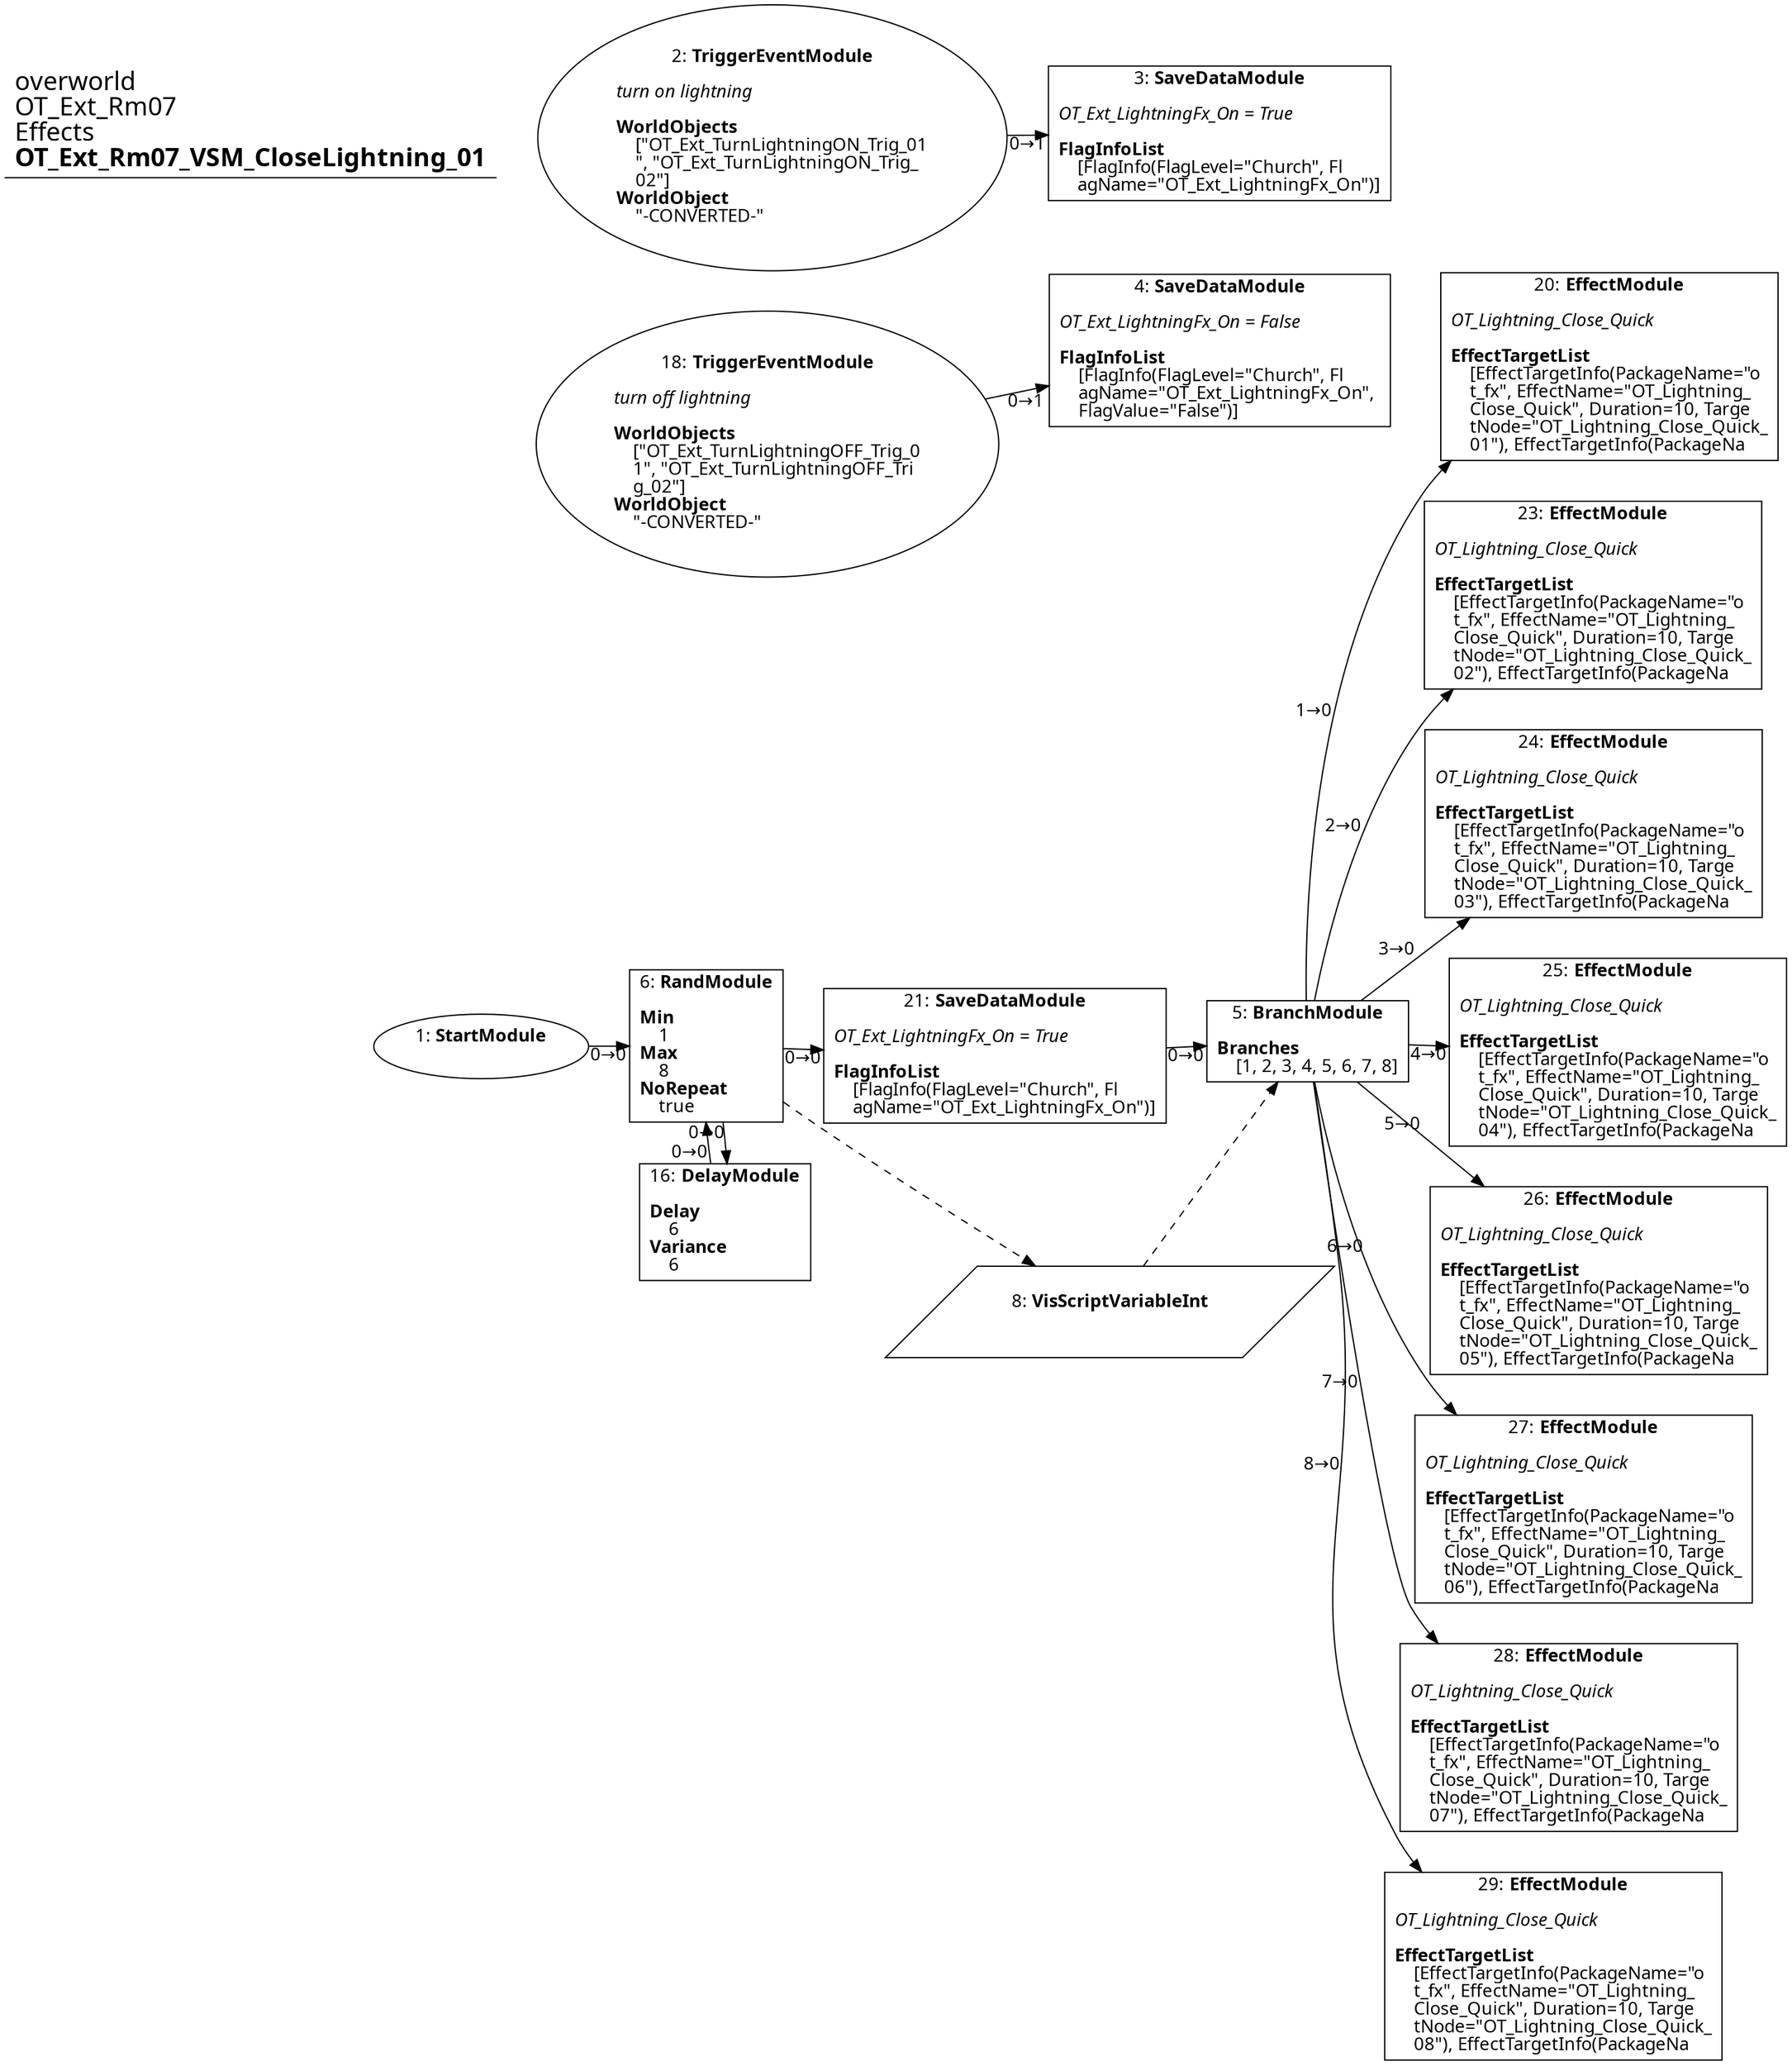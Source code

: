 digraph {
    layout = fdp;
    overlap = prism;
    sep = "+16";
    splines = spline;

    node [ shape = box ];

    graph [ fontname = "Segoe UI" ];
    node [ fontname = "Segoe UI" ];
    edge [ fontname = "Segoe UI" ];

    1 [ label = <1: <b>StartModule</b><br/><br/>> ];
    1 [ shape = oval ]
    1 [ pos = "0.013,-0.666!" ];
    1 -> 6 [ label = "0→0" ];

    2 [ label = <2: <b>TriggerEventModule</b><br/><br/><i>turn on lightning<br align="left"/></i><br align="left"/><b>WorldObjects</b><br align="left"/>    [&quot;OT_Ext_TurnLightningON_Trig_01<br align="left"/>    &quot;, &quot;OT_Ext_TurnLightningON_Trig_<br align="left"/>    02&quot;]<br align="left"/><b>WorldObject</b><br align="left"/>    &quot;-CONVERTED-&quot;<br align="left"/>> ];
    2 [ shape = oval ]
    2 [ pos = "0.21700001,0.252!" ];
    2 -> 3 [ label = "0→1" ];

    3 [ label = <3: <b>SaveDataModule</b><br/><br/><i>OT_Ext_LightningFx_On = True<br align="left"/></i><br align="left"/><b>FlagInfoList</b><br align="left"/>    [FlagInfo(FlagLevel=&quot;Church&quot;, Fl<br align="left"/>    agName=&quot;OT_Ext_LightningFx_On&quot;)]<br align="left"/>> ];
    3 [ pos = "0.528,0.275!" ];

    4 [ label = <4: <b>SaveDataModule</b><br/><br/><i>OT_Ext_LightningFx_On = False<br align="left"/></i><br align="left"/><b>FlagInfoList</b><br align="left"/>    [FlagInfo(FlagLevel=&quot;Church&quot;, Fl<br align="left"/>    agName=&quot;OT_Ext_LightningFx_On&quot;, <br align="left"/>    FlagValue=&quot;False&quot;)]<br align="left"/>> ];
    4 [ pos = "0.531,0.046000004!" ];

    5 [ label = <5: <b>BranchModule</b><br/><br/><b>Branches</b><br align="left"/>    [1, 2, 3, 4, 5, 6, 7, 8]<br align="left"/>> ];
    5 [ pos = "0.652,-0.666!" ];
    5 -> 20 [ label = "1→0" ];
    5 -> 23 [ label = "2→0" ];
    5 -> 24 [ label = "3→0" ];
    5 -> 25 [ label = "4→0" ];
    5 -> 26 [ label = "5→0" ];
    5 -> 27 [ label = "6→0" ];
    5 -> 28 [ label = "7→0" ];
    5 -> 29 [ label = "8→0" ];
    8 -> 5 [ style = dashed ];

    6 [ label = <6: <b>RandModule</b><br/><br/><b>Min</b><br align="left"/>    1<br align="left"/><b>Max</b><br align="left"/>    8<br align="left"/><b>NoRepeat</b><br align="left"/>    true<br align="left"/>> ];
    6 [ pos = "0.20600002,-0.666!" ];
    6 -> 16 [ label = "0→0" ];
    6 -> 21 [ label = "0→0" ];
    6 -> 8 [ style = dashed ];

    8 [ label = <8: <b>VisScriptVariableInt</b><br/><br/>> ];
    8 [ shape = parallelogram ]
    8 [ pos = "0.467,-0.878!" ];

    16 [ label = <16: <b>DelayModule</b><br/><br/><b>Delay</b><br align="left"/>    6<br align="left"/><b>Variance</b><br align="left"/>    6<br align="left"/>> ];
    16 [ pos = "0.23600002,-0.82900006!" ];
    16 -> 6 [ label = "0→0" ];

    18 [ label = <18: <b>TriggerEventModule</b><br/><br/><i>turn off lightning<br align="left"/></i><br align="left"/><b>WorldObjects</b><br align="left"/>    [&quot;OT_Ext_TurnLightningOFF_Trig_0<br align="left"/>    1&quot;, &quot;OT_Ext_TurnLightningOFF_Tri<br align="left"/>    g_02&quot;]<br align="left"/><b>WorldObject</b><br align="left"/>    &quot;-CONVERTED-&quot;<br align="left"/>> ];
    18 [ shape = oval ]
    18 [ pos = "0.22100002,0.023000002!" ];
    18 -> 4 [ label = "0→1" ];

    20 [ label = <20: <b>EffectModule</b><br/><br/><i>OT_Lightning_Close_Quick<br align="left"/></i><br align="left"/><b>EffectTargetList</b><br align="left"/>    [EffectTargetInfo(PackageName=&quot;o<br align="left"/>    t_fx&quot;, EffectName=&quot;OT_Lightning_<br align="left"/>    Close_Quick&quot;, Duration=10, Targe<br align="left"/>    tNode=&quot;OT_Lightning_Close_Quick_<br align="left"/>    01&quot;), EffectTargetInfo(PackageNa<br align="left"/>> ];
    20 [ pos = "1.0120001,-0.30400002!" ];

    21 [ label = <21: <b>SaveDataModule</b><br/><br/><i>OT_Ext_LightningFx_On = True<br align="left"/></i><br align="left"/><b>FlagInfoList</b><br align="left"/>    [FlagInfo(FlagLevel=&quot;Church&quot;, Fl<br align="left"/>    agName=&quot;OT_Ext_LightningFx_On&quot;)]<br align="left"/>> ];
    21 [ pos = "0.43300003,-0.666!" ];
    21 -> 5 [ label = "0→0" ];

    23 [ label = <23: <b>EffectModule</b><br/><br/><i>OT_Lightning_Close_Quick<br align="left"/></i><br align="left"/><b>EffectTargetList</b><br align="left"/>    [EffectTargetInfo(PackageName=&quot;o<br align="left"/>    t_fx&quot;, EffectName=&quot;OT_Lightning_<br align="left"/>    Close_Quick&quot;, Duration=10, Targe<br align="left"/>    tNode=&quot;OT_Lightning_Close_Quick_<br align="left"/>    02&quot;), EffectTargetInfo(PackageNa<br align="left"/>> ];
    23 [ pos = "1.011,-0.43300003!" ];

    24 [ label = <24: <b>EffectModule</b><br/><br/><i>OT_Lightning_Close_Quick<br align="left"/></i><br align="left"/><b>EffectTargetList</b><br align="left"/>    [EffectTargetInfo(PackageName=&quot;o<br align="left"/>    t_fx&quot;, EffectName=&quot;OT_Lightning_<br align="left"/>    Close_Quick&quot;, Duration=10, Targe<br align="left"/>    tNode=&quot;OT_Lightning_Close_Quick_<br align="left"/>    03&quot;), EffectTargetInfo(PackageNa<br align="left"/>> ];
    24 [ pos = "1.011,-0.564!" ];

    25 [ label = <25: <b>EffectModule</b><br/><br/><i>OT_Lightning_Close_Quick<br align="left"/></i><br align="left"/><b>EffectTargetList</b><br align="left"/>    [EffectTargetInfo(PackageName=&quot;o<br align="left"/>    t_fx&quot;, EffectName=&quot;OT_Lightning_<br align="left"/>    Close_Quick&quot;, Duration=10, Targe<br align="left"/>    tNode=&quot;OT_Lightning_Close_Quick_<br align="left"/>    04&quot;), EffectTargetInfo(PackageNa<br align="left"/>> ];
    25 [ pos = "1.01,-0.698!" ];

    26 [ label = <26: <b>EffectModule</b><br/><br/><i>OT_Lightning_Close_Quick<br align="left"/></i><br align="left"/><b>EffectTargetList</b><br align="left"/>    [EffectTargetInfo(PackageName=&quot;o<br align="left"/>    t_fx&quot;, EffectName=&quot;OT_Lightning_<br align="left"/>    Close_Quick&quot;, Duration=10, Targe<br align="left"/>    tNode=&quot;OT_Lightning_Close_Quick_<br align="left"/>    05&quot;), EffectTargetInfo(PackageNa<br align="left"/>> ];
    26 [ pos = "1.01,-0.83100003!" ];

    27 [ label = <27: <b>EffectModule</b><br/><br/><i>OT_Lightning_Close_Quick<br align="left"/></i><br align="left"/><b>EffectTargetList</b><br align="left"/>    [EffectTargetInfo(PackageName=&quot;o<br align="left"/>    t_fx&quot;, EffectName=&quot;OT_Lightning_<br align="left"/>    Close_Quick&quot;, Duration=10, Targe<br align="left"/>    tNode=&quot;OT_Lightning_Close_Quick_<br align="left"/>    06&quot;), EffectTargetInfo(PackageNa<br align="left"/>> ];
    27 [ pos = "1.0090001,-0.96000004!" ];

    28 [ label = <28: <b>EffectModule</b><br/><br/><i>OT_Lightning_Close_Quick<br align="left"/></i><br align="left"/><b>EffectTargetList</b><br align="left"/>    [EffectTargetInfo(PackageName=&quot;o<br align="left"/>    t_fx&quot;, EffectName=&quot;OT_Lightning_<br align="left"/>    Close_Quick&quot;, Duration=10, Targe<br align="left"/>    tNode=&quot;OT_Lightning_Close_Quick_<br align="left"/>    07&quot;), EffectTargetInfo(PackageNa<br align="left"/>> ];
    28 [ pos = "1.0090001,-1.0910001!" ];

    29 [ label = <29: <b>EffectModule</b><br/><br/><i>OT_Lightning_Close_Quick<br align="left"/></i><br align="left"/><b>EffectTargetList</b><br align="left"/>    [EffectTargetInfo(PackageName=&quot;o<br align="left"/>    t_fx&quot;, EffectName=&quot;OT_Lightning_<br align="left"/>    Close_Quick&quot;, Duration=10, Targe<br align="left"/>    tNode=&quot;OT_Lightning_Close_Quick_<br align="left"/>    08&quot;), EffectTargetInfo(PackageNa<br align="left"/>> ];
    29 [ pos = "1.008,-1.225!" ];

    title [ pos = "0.012,0.27600002!" ];
    title [ shape = underline ];
    title [ label = <<font point-size="20">overworld<br align="left"/>OT_Ext_Rm07<br align="left"/>Effects<br align="left"/><b>OT_Ext_Rm07_VSM_CloseLightning_01</b><br align="left"/></font>> ];
}
